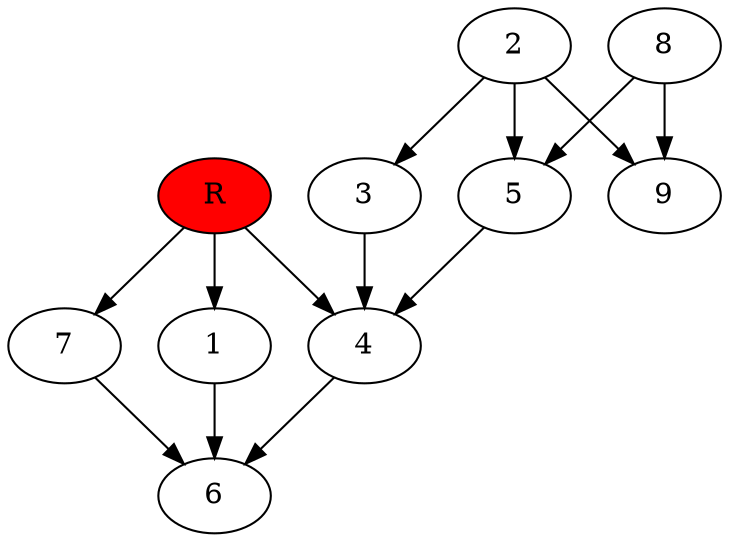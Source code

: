 digraph prb21946 {
	1
	2
	3
	4
	5
	6
	7
	8
	R [fillcolor="#ff0000" style=filled]
	1 -> 6
	2 -> 3
	2 -> 5
	2 -> 9
	3 -> 4
	4 -> 6
	5 -> 4
	7 -> 6
	8 -> 5
	8 -> 9
	R -> 1
	R -> 4
	R -> 7
}
